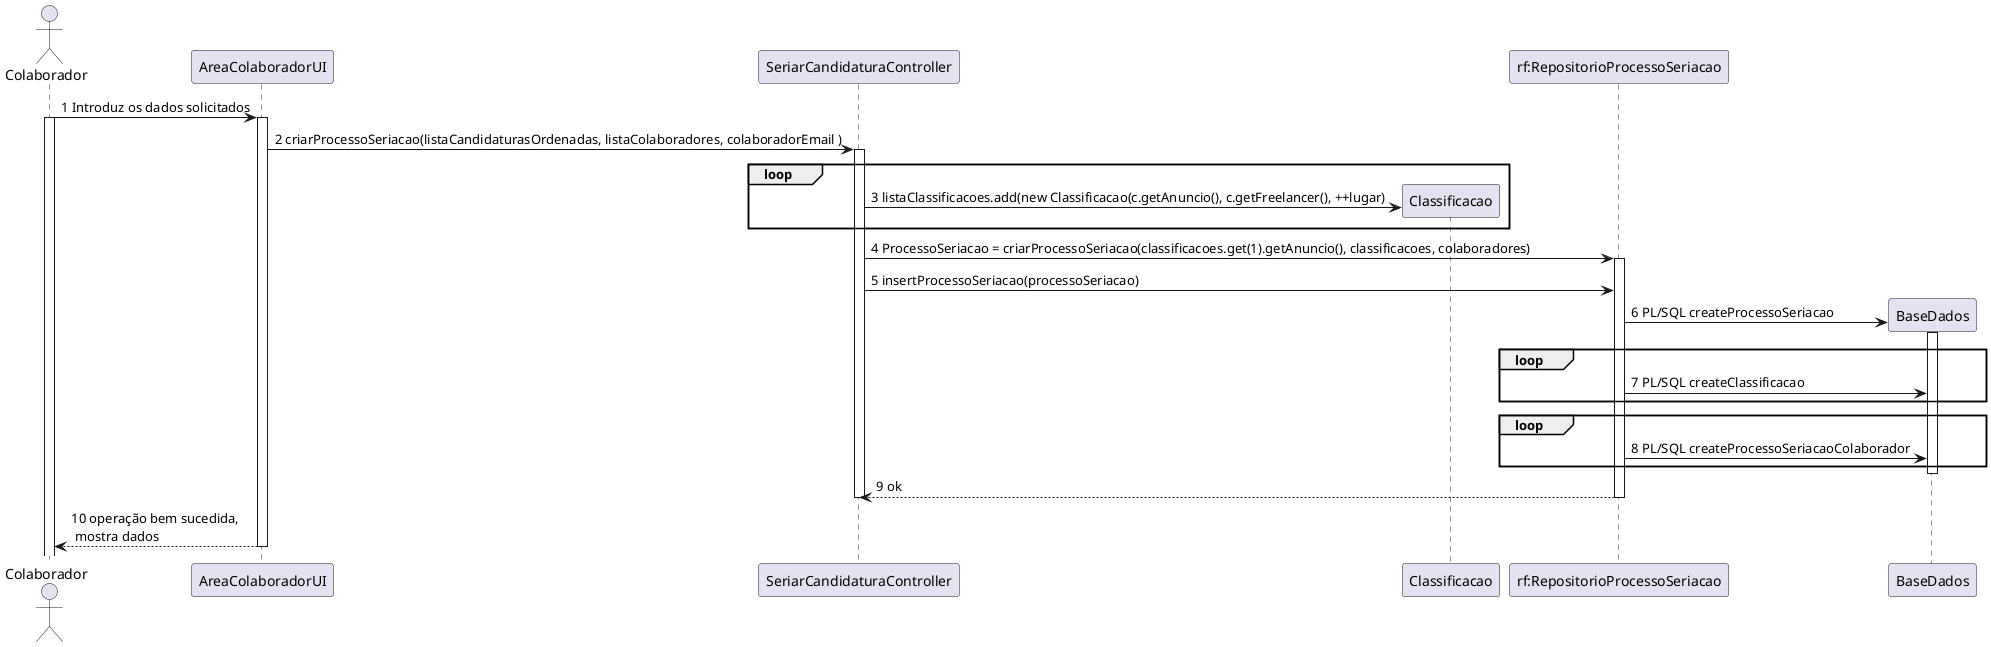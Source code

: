 @startuml 
actor Colaborador as Colaborador
Colaborador -> "AreaColaboradorUI" : 1 Introduz os dados solicitados
activate Colaborador
activate "AreaColaboradorUI"
"AreaColaboradorUI" -> "SeriarCandidaturaController" : 2 criarProcessoSeriacao(listaCandidaturasOrdenadas, listaColaboradores, colaboradorEmail )
activate "SeriarCandidaturaController"
group loop
"SeriarCandidaturaController" -> Classificacao ** : 3 listaClassificacoes.add(new Classificacao(c.getAnuncio(), c.getFreelancer(), ++lugar)
end
"SeriarCandidaturaController" -> "rf:RepositorioProcessoSeriacao" : 4 ProcessoSeriacao = criarProcessoSeriacao(classificacoes.get(1).getAnuncio(), classificacoes, colaboradores)
activate "rf:RepositorioProcessoSeriacao"
"SeriarCandidaturaController" -> "rf:RepositorioProcessoSeriacao" : 5 insertProcessoSeriacao(processoSeriacao)
"rf:RepositorioProcessoSeriacao" -> BaseDados ** : 6 PL/SQL createProcessoSeriacao
activate BaseDados
group loop
"rf:RepositorioProcessoSeriacao" -> BaseDados : 7 PL/SQL createClassificacao
end
group loop
"rf:RepositorioProcessoSeriacao" -> BaseDados : 8 PL/SQL createProcessoSeriacaoColaborador
end
deactivate BaseDados
"rf:RepositorioProcessoSeriacao" --> "SeriarCandidaturaController": 9 ok
deactivate "rf:RepositorioProcessoSeriacao"
deactivate "SeriarCandidaturaController"

"AreaColaboradorUI" --> Colaborador : 10 operação bem sucedida, \n mostra dados
deactivate "AreaColaboradorUI"
@enduml